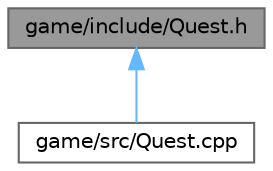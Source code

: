 digraph "game/include/Quest.h"
{
 // LATEX_PDF_SIZE
  bgcolor="transparent";
  edge [fontname=Helvetica,fontsize=10,labelfontname=Helvetica,labelfontsize=10];
  node [fontname=Helvetica,fontsize=10,shape=box,height=0.2,width=0.4];
  Node1 [id="Node000001",label="game/include/Quest.h",height=0.2,width=0.4,color="gray40", fillcolor="grey60", style="filled", fontcolor="black",tooltip="Quest system class."];
  Node1 -> Node2 [id="edge1_Node000001_Node000002",dir="back",color="steelblue1",style="solid",tooltip=" "];
  Node2 [id="Node000002",label="game/src/Quest.cpp",height=0.2,width=0.4,color="grey40", fillcolor="white", style="filled",URL="$Quest_8cpp.html",tooltip=" "];
}

